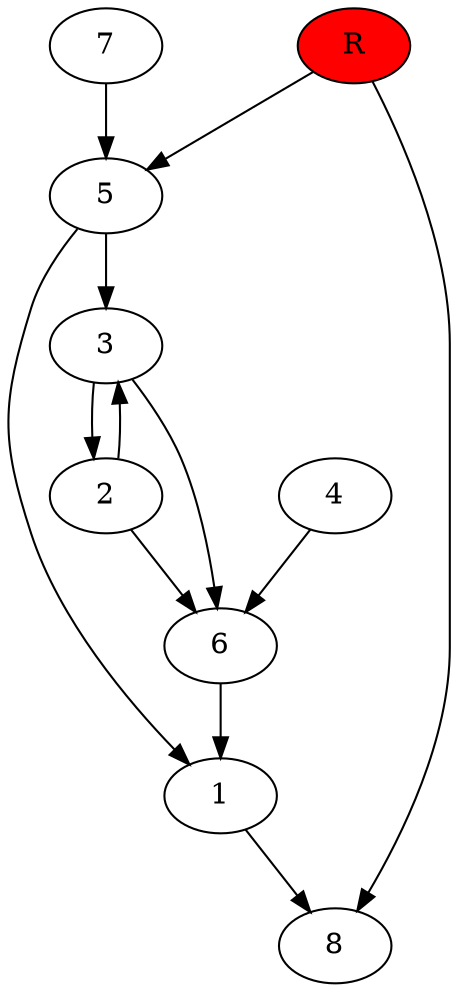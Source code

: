 digraph prb15404 {
	1
	2
	3
	4
	5
	6
	7
	8
	R [fillcolor="#ff0000" style=filled]
	1 -> 8
	2 -> 3
	2 -> 6
	3 -> 2
	3 -> 6
	4 -> 6
	5 -> 1
	5 -> 3
	6 -> 1
	7 -> 5
	R -> 5
	R -> 8
}
